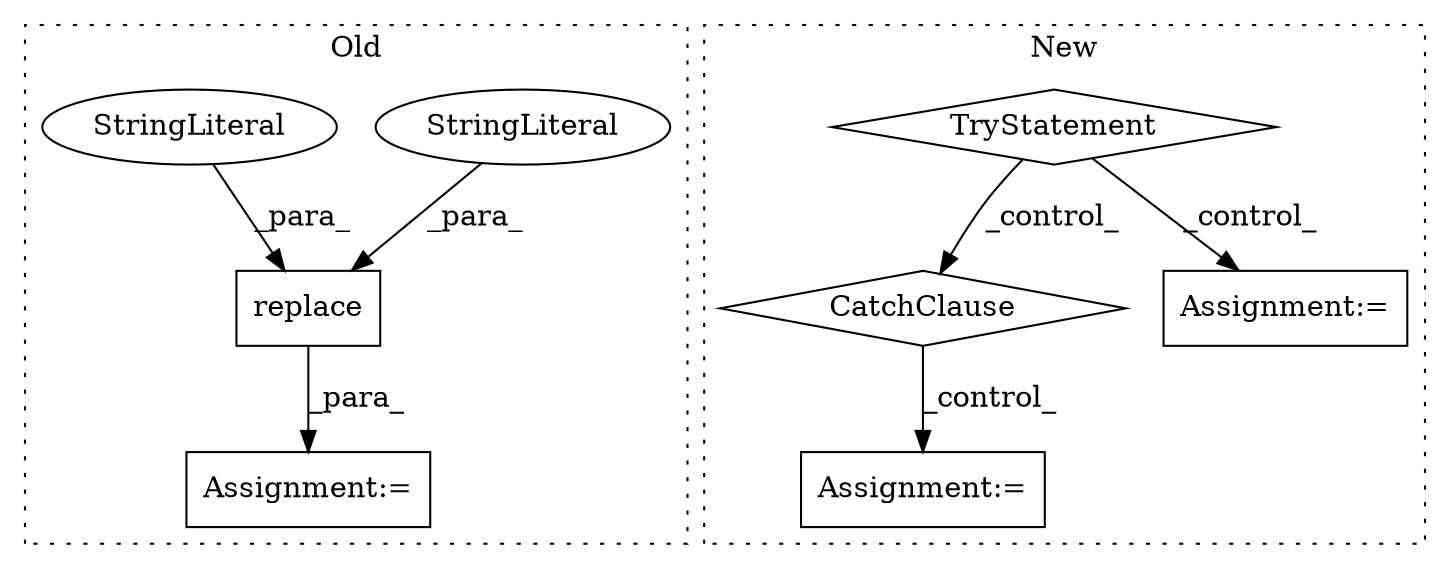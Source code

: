 digraph G {
subgraph cluster0 {
1 [label="replace" a="32" s="49779,49794" l="8,1" shape="box"];
3 [label="StringLiteral" a="45" s="49791" l="3" shape="ellipse"];
5 [label="StringLiteral" a="45" s="49787" l="3" shape="ellipse"];
6 [label="Assignment:=" a="7" s="49473" l="1" shape="box"];
label = "Old";
style="dotted";
}
subgraph cluster1 {
2 [label="CatchClause" a="12" s="49416,49446" l="11,2" shape="diamond"];
4 [label="TryStatement" a="54" s="49276" l="4" shape="diamond"];
7 [label="Assignment:=" a="7" s="49471" l="1" shape="box"];
8 [label="Assignment:=" a="7" s="49293" l="1" shape="box"];
label = "New";
style="dotted";
}
1 -> 6 [label="_para_"];
2 -> 7 [label="_control_"];
3 -> 1 [label="_para_"];
4 -> 2 [label="_control_"];
4 -> 8 [label="_control_"];
5 -> 1 [label="_para_"];
}